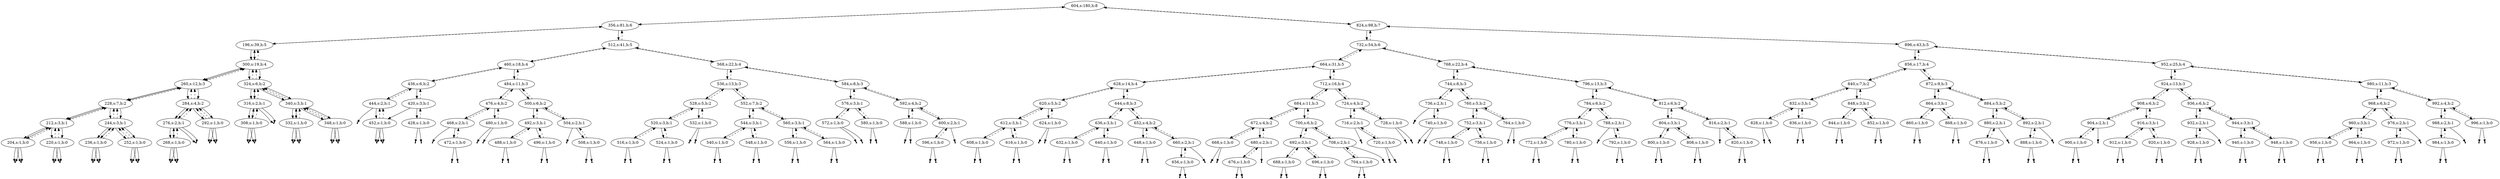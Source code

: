 digraph Blahblah{
{rank = same ; "604"};
nulll204 [shape=point];
204 -> nulll204;
204[label="204,s:1,h:0"];
204 -> 212[style=dashed];
nullr204 [shape=point];
204 -> nullr204;
212 -> 204;
212[label="212,s:3,h:1"];
212 -> 228[style=dashed];
nulll220 [shape=point];
220 -> nulll220;
220[label="220,s:1,h:0"];
220 -> 212[style=dashed];
nullr220 [shape=point];
220 -> nullr220;
212 -> 220;
228 -> 212;
228[label="228,s:7,h:2"];
228 -> 260[style=dashed];
nulll236 [shape=point];
236 -> nulll236;
236[label="236,s:1,h:0"];
236 -> 244[style=dashed];
nullr236 [shape=point];
236 -> nullr236;
244 -> 236;
244[label="244,s:3,h:1"];
244 -> 228[style=dashed];
nulll252 [shape=point];
252 -> nulll252;
252[label="252,s:1,h:0"];
252 -> 244[style=dashed];
nullr252 [shape=point];
252 -> nullr252;
244 -> 252;
228 -> 244;
260 -> 228;
260[label="260,s:12,h:3"];
260 -> 300[style=dashed];
nulll268 [shape=point];
268 -> nulll268;
268[label="268,s:1,h:0"];
268 -> 276[style=dashed];
nullr268 [shape=point];
268 -> nullr268;
276 -> 268;
276[label="276,s:2,h:1"];
276 -> 284[style=dashed];
nullr276 [shape=point];
276 -> nullr276;
284 -> 276;
284[label="284,s:4,h:2"];
284 -> 260[style=dashed];
nulll292 [shape=point];
292 -> nulll292;
292[label="292,s:1,h:0"];
292 -> 284[style=dashed];
nullr292 [shape=point];
292 -> nullr292;
284 -> 292;
260 -> 284;
300 -> 260;
300[label="300,s:19,h:4"];
300 -> 196[style=dashed];
nulll308 [shape=point];
308 -> nulll308;
308[label="308,s:1,h:0"];
308 -> 316[style=dashed];
nullr308 [shape=point];
308 -> nullr308;
316 -> 308;
316[label="316,s:2,h:1"];
316 -> 324[style=dashed];
nullr316 [shape=point];
316 -> nullr316;
324 -> 316;
324[label="324,s:6,h:2"];
324 -> 300[style=dashed];
nulll332 [shape=point];
332 -> nulll332;
332[label="332,s:1,h:0"];
332 -> 340[style=dashed];
nullr332 [shape=point];
332 -> nullr332;
340 -> 332;
340[label="340,s:3,h:1"];
340 -> 324[style=dashed];
nulll348 [shape=point];
348 -> nulll348;
348[label="348,s:1,h:0"];
348 -> 340[style=dashed];
nullr348 [shape=point];
348 -> nullr348;
340 -> 348;
324 -> 340;
300 -> 324;
196 -> 300;
196[label="196,s:39,h:5"];
196 -> 356[style=dashed];
nulll204 [shape=point];
204 -> nulll204;
204[label="204,s:1,h:0"];
204 -> 212[style=dashed];
nullr204 [shape=point];
204 -> nullr204;
212 -> 204;
212[label="212,s:3,h:1"];
212 -> 228[style=dashed];
nulll220 [shape=point];
220 -> nulll220;
220[label="220,s:1,h:0"];
220 -> 212[style=dashed];
nullr220 [shape=point];
220 -> nullr220;
212 -> 220;
228 -> 212;
228[label="228,s:7,h:2"];
228 -> 260[style=dashed];
nulll236 [shape=point];
236 -> nulll236;
236[label="236,s:1,h:0"];
236 -> 244[style=dashed];
nullr236 [shape=point];
236 -> nullr236;
244 -> 236;
244[label="244,s:3,h:1"];
244 -> 228[style=dashed];
nulll252 [shape=point];
252 -> nulll252;
252[label="252,s:1,h:0"];
252 -> 244[style=dashed];
nullr252 [shape=point];
252 -> nullr252;
244 -> 252;
228 -> 244;
260 -> 228;
260[label="260,s:12,h:3"];
260 -> 300[style=dashed];
nulll268 [shape=point];
268 -> nulll268;
268[label="268,s:1,h:0"];
268 -> 276[style=dashed];
nullr268 [shape=point];
268 -> nullr268;
276 -> 268;
276[label="276,s:2,h:1"];
276 -> 284[style=dashed];
nullr276 [shape=point];
276 -> nullr276;
284 -> 276;
284[label="284,s:4,h:2"];
284 -> 260[style=dashed];
nulll292 [shape=point];
292 -> nulll292;
292[label="292,s:1,h:0"];
292 -> 284[style=dashed];
nullr292 [shape=point];
292 -> nullr292;
284 -> 292;
260 -> 284;
300 -> 260;
300[label="300,s:19,h:4"];
300 -> 196[style=dashed];
nulll308 [shape=point];
308 -> nulll308;
308[label="308,s:1,h:0"];
308 -> 316[style=dashed];
nullr308 [shape=point];
308 -> nullr308;
316 -> 308;
316[label="316,s:2,h:1"];
316 -> 324[style=dashed];
nullr316 [shape=point];
316 -> nullr316;
324 -> 316;
324[label="324,s:6,h:2"];
324 -> 300[style=dashed];
nulll332 [shape=point];
332 -> nulll332;
332[label="332,s:1,h:0"];
332 -> 340[style=dashed];
nullr332 [shape=point];
332 -> nullr332;
340 -> 332;
340[label="340,s:3,h:1"];
340 -> 324[style=dashed];
nulll348 [shape=point];
348 -> nulll348;
348[label="348,s:1,h:0"];
348 -> 340[style=dashed];
nullr348 [shape=point];
348 -> nullr348;
340 -> 348;
324 -> 340;
300 -> 324;
196 -> 300;
356 -> 196;
356[label="356,s:81,h:6"];
356 -> 604[style=dashed];
nulll452 [shape=point];
452 -> nulll452;
452[label="452,s:1,h:0"];
452 -> 444[style=dashed];
nullr452 [shape=point];
452 -> nullr452;
420 -> 452;
420[label="420,s:3,h:1"];
420 -> 436[style=dashed];
nulll428 [shape=point];
428 -> nulll428;
428[label="428,s:1,h:0"];
428 -> 420[style=dashed];
nullr428 [shape=point];
428 -> nullr428;
420 -> 428;
436 -> 420;
436[label="436,s:6,h:2"];
436 -> 460[style=dashed];
nulll444 [shape=point];
444 -> nulll444;
444[label="444,s:2,h:1"];
444 -> 436[style=dashed];
nulll452 [shape=point];
452 -> nulll452;
452[label="452,s:1,h:0"];
452 -> 444[style=dashed];
nullr452 [shape=point];
452 -> nullr452;
444 -> 452;
436 -> 444;
460 -> 436;
460[label="460,s:18,h:4"];
460 -> 512[style=dashed];
nulll468 [shape=point];
468 -> nulll468;
468[label="468,s:2,h:1"];
468 -> 476[style=dashed];
nulll472 [shape=point];
472 -> nulll472;
472[label="472,s:1,h:0"];
472 -> 468[style=dashed];
nullr472 [shape=point];
472 -> nullr472;
468 -> 472;
476 -> 468;
476[label="476,s:4,h:2"];
476 -> 484[style=dashed];
nulll480 [shape=point];
480 -> nulll480;
480[label="480,s:1,h:0"];
480 -> 476[style=dashed];
nullr480 [shape=point];
480 -> nullr480;
476 -> 480;
484 -> 476;
484[label="484,s:11,h:3"];
484 -> 460[style=dashed];
nulll488 [shape=point];
488 -> nulll488;
488[label="488,s:1,h:0"];
488 -> 492[style=dashed];
nullr488 [shape=point];
488 -> nullr488;
492 -> 488;
492[label="492,s:3,h:1"];
492 -> 500[style=dashed];
nulll496 [shape=point];
496 -> nulll496;
496[label="496,s:1,h:0"];
496 -> 492[style=dashed];
nullr496 [shape=point];
496 -> nullr496;
492 -> 496;
500 -> 492;
500[label="500,s:6,h:2"];
500 -> 484[style=dashed];
nulll504 [shape=point];
504 -> nulll504;
504[label="504,s:2,h:1"];
504 -> 500[style=dashed];
nulll508 [shape=point];
508 -> nulll508;
508[label="508,s:1,h:0"];
508 -> 504[style=dashed];
nullr508 [shape=point];
508 -> nullr508;
504 -> 508;
500 -> 504;
484 -> 500;
460 -> 484;
512 -> 460;
512[label="512,s:41,h:5"];
512 -> 356[style=dashed];
nulll516 [shape=point];
516 -> nulll516;
516[label="516,s:1,h:0"];
516 -> 520[style=dashed];
nullr516 [shape=point];
516 -> nullr516;
520 -> 516;
520[label="520,s:3,h:1"];
520 -> 528[style=dashed];
nulll524 [shape=point];
524 -> nulll524;
524[label="524,s:1,h:0"];
524 -> 520[style=dashed];
nullr524 [shape=point];
524 -> nullr524;
520 -> 524;
528 -> 520;
528[label="528,s:5,h:2"];
528 -> 536[style=dashed];
nulll532 [shape=point];
532 -> nulll532;
532[label="532,s:1,h:0"];
532 -> 528[style=dashed];
nullr532 [shape=point];
532 -> nullr532;
528 -> 532;
536 -> 528;
536[label="536,s:13,h:3"];
536 -> 568[style=dashed];
nulll540 [shape=point];
540 -> nulll540;
540[label="540,s:1,h:0"];
540 -> 544[style=dashed];
nullr540 [shape=point];
540 -> nullr540;
544 -> 540;
544[label="544,s:3,h:1"];
544 -> 552[style=dashed];
nulll548 [shape=point];
548 -> nulll548;
548[label="548,s:1,h:0"];
548 -> 544[style=dashed];
nullr548 [shape=point];
548 -> nullr548;
544 -> 548;
552 -> 544;
552[label="552,s:7,h:2"];
552 -> 536[style=dashed];
nulll556 [shape=point];
556 -> nulll556;
556[label="556,s:1,h:0"];
556 -> 560[style=dashed];
nullr556 [shape=point];
556 -> nullr556;
560 -> 556;
560[label="560,s:3,h:1"];
560 -> 552[style=dashed];
nulll564 [shape=point];
564 -> nulll564;
564[label="564,s:1,h:0"];
564 -> 560[style=dashed];
nullr564 [shape=point];
564 -> nullr564;
560 -> 564;
552 -> 560;
536 -> 552;
568 -> 536;
568[label="568,s:22,h:4"];
568 -> 512[style=dashed];
nulll572 [shape=point];
572 -> nulll572;
572[label="572,s:1,h:0"];
572 -> 576[style=dashed];
nullr572 [shape=point];
572 -> nullr572;
576 -> 572;
576[label="576,s:3,h:1"];
576 -> 584[style=dashed];
nulll580 [shape=point];
580 -> nulll580;
580[label="580,s:1,h:0"];
580 -> 576[style=dashed];
nullr580 [shape=point];
580 -> nullr580;
576 -> 580;
584 -> 576;
584[label="584,s:8,h:3"];
584 -> 568[style=dashed];
nulll588 [shape=point];
588 -> nulll588;
588[label="588,s:1,h:0"];
588 -> 592[style=dashed];
nullr588 [shape=point];
588 -> nullr588;
592 -> 588;
592[label="592,s:4,h:2"];
592 -> 584[style=dashed];
nulll596 [shape=point];
596 -> nulll596;
596[label="596,s:1,h:0"];
596 -> 600[style=dashed];
nullr596 [shape=point];
596 -> nullr596;
600 -> 596;
600[label="600,s:2,h:1"];
600 -> 592[style=dashed];
nullr600 [shape=point];
600 -> nullr600;
592 -> 600;
584 -> 592;
568 -> 584;
512 -> 568;
356 -> 512;
604 -> 356;
604[label="604,s:180,h:8"];
nulll608 [shape=point];
608 -> nulll608;
608[label="608,s:1,h:0"];
608 -> 612[style=dashed];
nullr608 [shape=point];
608 -> nullr608;
612 -> 608;
612[label="612,s:3,h:1"];
612 -> 620[style=dashed];
nulll616 [shape=point];
616 -> nulll616;
616[label="616,s:1,h:0"];
616 -> 612[style=dashed];
nullr616 [shape=point];
616 -> nullr616;
612 -> 616;
620 -> 612;
620[label="620,s:5,h:2"];
620 -> 628[style=dashed];
nulll624 [shape=point];
624 -> nulll624;
624[label="624,s:1,h:0"];
624 -> 620[style=dashed];
nullr624 [shape=point];
624 -> nullr624;
620 -> 624;
628 -> 620;
628[label="628,s:14,h:4"];
628 -> 664[style=dashed];
nulll632 [shape=point];
632 -> nulll632;
632[label="632,s:1,h:0"];
632 -> 636[style=dashed];
nullr632 [shape=point];
632 -> nullr632;
636 -> 632;
636[label="636,s:3,h:1"];
636 -> 644[style=dashed];
nulll640 [shape=point];
640 -> nulll640;
640[label="640,s:1,h:0"];
640 -> 636[style=dashed];
nullr640 [shape=point];
640 -> nullr640;
636 -> 640;
644 -> 636;
644[label="644,s:8,h:3"];
644 -> 628[style=dashed];
nulll648 [shape=point];
648 -> nulll648;
648[label="648,s:1,h:0"];
648 -> 652[style=dashed];
nullr648 [shape=point];
648 -> nullr648;
652 -> 648;
652[label="652,s:4,h:2"];
652 -> 644[style=dashed];
nulll656 [shape=point];
656 -> nulll656;
656[label="656,s:1,h:0"];
656 -> 660[style=dashed];
nullr656 [shape=point];
656 -> nullr656;
660 -> 656;
660[label="660,s:2,h:1"];
660 -> 652[style=dashed];
nullr660 [shape=point];
660 -> nullr660;
652 -> 660;
644 -> 652;
628 -> 644;
664 -> 628;
664[label="664,s:31,h:5"];
664 -> 732[style=dashed];
nulll668 [shape=point];
668 -> nulll668;
668[label="668,s:1,h:0"];
668 -> 672[style=dashed];
nullr668 [shape=point];
668 -> nullr668;
672 -> 668;
672[label="672,s:4,h:2"];
672 -> 684[style=dashed];
nulll676 [shape=point];
676 -> nulll676;
676[label="676,s:1,h:0"];
676 -> 680[style=dashed];
nullr676 [shape=point];
676 -> nullr676;
680 -> 676;
680[label="680,s:2,h:1"];
680 -> 672[style=dashed];
nullr680 [shape=point];
680 -> nullr680;
672 -> 680;
684 -> 672;
684[label="684,s:11,h:3"];
684 -> 712[style=dashed];
nulll688 [shape=point];
688 -> nulll688;
688[label="688,s:1,h:0"];
688 -> 692[style=dashed];
nullr688 [shape=point];
688 -> nullr688;
692 -> 688;
692[label="692,s:3,h:1"];
692 -> 700[style=dashed];
nulll696 [shape=point];
696 -> nulll696;
696[label="696,s:1,h:0"];
696 -> 692[style=dashed];
nullr696 [shape=point];
696 -> nullr696;
692 -> 696;
700 -> 692;
700[label="700,s:6,h:2"];
700 -> 684[style=dashed];
nulll704 [shape=point];
704 -> nulll704;
704[label="704,s:1,h:0"];
704 -> 708[style=dashed];
nullr704 [shape=point];
704 -> nullr704;
708 -> 704;
708[label="708,s:2,h:1"];
708 -> 700[style=dashed];
nullr708 [shape=point];
708 -> nullr708;
700 -> 708;
684 -> 700;
712 -> 684;
712[label="712,s:16,h:4"];
712 -> 664[style=dashed];
nulll716 [shape=point];
716 -> nulll716;
716[label="716,s:2,h:1"];
716 -> 724[style=dashed];
nulll720 [shape=point];
720 -> nulll720;
720[label="720,s:1,h:0"];
720 -> 716[style=dashed];
nullr720 [shape=point];
720 -> nullr720;
716 -> 720;
724 -> 716;
724[label="724,s:4,h:2"];
724 -> 712[style=dashed];
nulll728 [shape=point];
728 -> nulll728;
728[label="728,s:1,h:0"];
728 -> 724[style=dashed];
nullr728 [shape=point];
728 -> nullr728;
724 -> 728;
712 -> 724;
664 -> 712;
732 -> 664;
732[label="732,s:54,h:6"];
732 -> 824[style=dashed];
nulll736 [shape=point];
736 -> nulll736;
736[label="736,s:2,h:1"];
736 -> 744[style=dashed];
nulll740 [shape=point];
740 -> nulll740;
740[label="740,s:1,h:0"];
740 -> 736[style=dashed];
nullr740 [shape=point];
740 -> nullr740;
736 -> 740;
744 -> 736;
744[label="744,s:8,h:3"];
744 -> 768[style=dashed];
nulll748 [shape=point];
748 -> nulll748;
748[label="748,s:1,h:0"];
748 -> 752[style=dashed];
nullr748 [shape=point];
748 -> nullr748;
752 -> 748;
752[label="752,s:3,h:1"];
752 -> 760[style=dashed];
nulll756 [shape=point];
756 -> nulll756;
756[label="756,s:1,h:0"];
756 -> 752[style=dashed];
nullr756 [shape=point];
756 -> nullr756;
752 -> 756;
760 -> 752;
760[label="760,s:5,h:2"];
760 -> 744[style=dashed];
nulll764 [shape=point];
764 -> nulll764;
764[label="764,s:1,h:0"];
764 -> 760[style=dashed];
nullr764 [shape=point];
764 -> nullr764;
760 -> 764;
744 -> 760;
768 -> 744;
768[label="768,s:22,h:4"];
768 -> 732[style=dashed];
nulll772 [shape=point];
772 -> nulll772;
772[label="772,s:1,h:0"];
772 -> 776[style=dashed];
nullr772 [shape=point];
772 -> nullr772;
776 -> 772;
776[label="776,s:3,h:1"];
776 -> 784[style=dashed];
nulll780 [shape=point];
780 -> nulll780;
780[label="780,s:1,h:0"];
780 -> 776[style=dashed];
nullr780 [shape=point];
780 -> nullr780;
776 -> 780;
784 -> 776;
784[label="784,s:6,h:2"];
784 -> 796[style=dashed];
nulll788 [shape=point];
788 -> nulll788;
788[label="788,s:2,h:1"];
788 -> 784[style=dashed];
nulll792 [shape=point];
792 -> nulll792;
792[label="792,s:1,h:0"];
792 -> 788[style=dashed];
nullr792 [shape=point];
792 -> nullr792;
788 -> 792;
784 -> 788;
796 -> 784;
796[label="796,s:13,h:3"];
796 -> 768[style=dashed];
nulll800 [shape=point];
800 -> nulll800;
800[label="800,s:1,h:0"];
800 -> 804[style=dashed];
nullr800 [shape=point];
800 -> nullr800;
804 -> 800;
804[label="804,s:3,h:1"];
804 -> 812[style=dashed];
nulll808 [shape=point];
808 -> nulll808;
808[label="808,s:1,h:0"];
808 -> 804[style=dashed];
nullr808 [shape=point];
808 -> nullr808;
804 -> 808;
812 -> 804;
812[label="812,s:6,h:2"];
812 -> 796[style=dashed];
nulll816 [shape=point];
816 -> nulll816;
816[label="816,s:2,h:1"];
816 -> 812[style=dashed];
nulll820 [shape=point];
820 -> nulll820;
820[label="820,s:1,h:0"];
820 -> 816[style=dashed];
nullr820 [shape=point];
820 -> nullr820;
816 -> 820;
812 -> 816;
796 -> 812;
768 -> 796;
732 -> 768;
824 -> 732;
824[label="824,s:98,h:7"];
824 -> 604[style=dashed];
nulll828 [shape=point];
828 -> nulll828;
828[label="828,s:1,h:0"];
828 -> 832[style=dashed];
nullr828 [shape=point];
828 -> nullr828;
832 -> 828;
832[label="832,s:3,h:1"];
832 -> 840[style=dashed];
nulll836 [shape=point];
836 -> nulll836;
836[label="836,s:1,h:0"];
836 -> 832[style=dashed];
nullr836 [shape=point];
836 -> nullr836;
832 -> 836;
840 -> 832;
840[label="840,s:7,h:2"];
840 -> 856[style=dashed];
nulll844 [shape=point];
844 -> nulll844;
844[label="844,s:1,h:0"];
844 -> 848[style=dashed];
nullr844 [shape=point];
844 -> nullr844;
848 -> 844;
848[label="848,s:3,h:1"];
848 -> 840[style=dashed];
nulll852 [shape=point];
852 -> nulll852;
852[label="852,s:1,h:0"];
852 -> 848[style=dashed];
nullr852 [shape=point];
852 -> nullr852;
848 -> 852;
840 -> 848;
856 -> 840;
856[label="856,s:17,h:4"];
856 -> 896[style=dashed];
nulll860 [shape=point];
860 -> nulll860;
860[label="860,s:1,h:0"];
860 -> 864[style=dashed];
nullr860 [shape=point];
860 -> nullr860;
864 -> 860;
864[label="864,s:3,h:1"];
864 -> 872[style=dashed];
nulll868 [shape=point];
868 -> nulll868;
868[label="868,s:1,h:0"];
868 -> 864[style=dashed];
nullr868 [shape=point];
868 -> nullr868;
864 -> 868;
872 -> 864;
872[label="872,s:9,h:3"];
872 -> 856[style=dashed];
nulll876 [shape=point];
876 -> nulll876;
876[label="876,s:1,h:0"];
876 -> 880[style=dashed];
nullr876 [shape=point];
876 -> nullr876;
880 -> 876;
880[label="880,s:2,h:1"];
880 -> 884[style=dashed];
nullr880 [shape=point];
880 -> nullr880;
884 -> 880;
884[label="884,s:5,h:2"];
884 -> 872[style=dashed];
nulll888 [shape=point];
888 -> nulll888;
888[label="888,s:1,h:0"];
888 -> 892[style=dashed];
nullr888 [shape=point];
888 -> nullr888;
892 -> 888;
892[label="892,s:2,h:1"];
892 -> 884[style=dashed];
nullr892 [shape=point];
892 -> nullr892;
884 -> 892;
872 -> 884;
856 -> 872;
896 -> 856;
896[label="896,s:43,h:5"];
896 -> 824[style=dashed];
nulll900 [shape=point];
900 -> nulll900;
900[label="900,s:1,h:0"];
900 -> 904[style=dashed];
nullr900 [shape=point];
900 -> nullr900;
904 -> 900;
904[label="904,s:2,h:1"];
904 -> 908[style=dashed];
nullr904 [shape=point];
904 -> nullr904;
908 -> 904;
908[label="908,s:6,h:2"];
908 -> 924[style=dashed];
nulll912 [shape=point];
912 -> nulll912;
912[label="912,s:1,h:0"];
912 -> 916[style=dashed];
nullr912 [shape=point];
912 -> nullr912;
916 -> 912;
916[label="916,s:3,h:1"];
916 -> 908[style=dashed];
nulll920 [shape=point];
920 -> nulll920;
920[label="920,s:1,h:0"];
920 -> 916[style=dashed];
nullr920 [shape=point];
920 -> nullr920;
916 -> 920;
908 -> 916;
924 -> 908;
924[label="924,s:13,h:3"];
924 -> 952[style=dashed];
nulll928 [shape=point];
928 -> nulll928;
928[label="928,s:1,h:0"];
928 -> 932[style=dashed];
nullr928 [shape=point];
928 -> nullr928;
932 -> 928;
932[label="932,s:2,h:1"];
932 -> 936[style=dashed];
nullr932 [shape=point];
932 -> nullr932;
936 -> 932;
936[label="936,s:6,h:2"];
936 -> 924[style=dashed];
nulll940 [shape=point];
940 -> nulll940;
940[label="940,s:1,h:0"];
940 -> 944[style=dashed];
nullr940 [shape=point];
940 -> nullr940;
944 -> 940;
944[label="944,s:3,h:1"];
944 -> 936[style=dashed];
nulll948 [shape=point];
948 -> nulll948;
948[label="948,s:1,h:0"];
948 -> 944[style=dashed];
nullr948 [shape=point];
948 -> nullr948;
944 -> 948;
936 -> 944;
924 -> 936;
952 -> 924;
952[label="952,s:25,h:4"];
952 -> 896[style=dashed];
nulll956 [shape=point];
956 -> nulll956;
956[label="956,s:1,h:0"];
956 -> 960[style=dashed];
nullr956 [shape=point];
956 -> nullr956;
960 -> 956;
960[label="960,s:3,h:1"];
960 -> 968[style=dashed];
nulll964 [shape=point];
964 -> nulll964;
964[label="964,s:1,h:0"];
964 -> 960[style=dashed];
nullr964 [shape=point];
964 -> nullr964;
960 -> 964;
968 -> 960;
968[label="968,s:6,h:2"];
968 -> 980[style=dashed];
nulll972 [shape=point];
972 -> nulll972;
972[label="972,s:1,h:0"];
972 -> 976[style=dashed];
nullr972 [shape=point];
972 -> nullr972;
976 -> 972;
976[label="976,s:2,h:1"];
976 -> 968[style=dashed];
nullr976 [shape=point];
976 -> nullr976;
968 -> 976;
980 -> 968;
980[label="980,s:11,h:3"];
980 -> 952[style=dashed];
nulll984 [shape=point];
984 -> nulll984;
984[label="984,s:1,h:0"];
984 -> 988[style=dashed];
nullr984 [shape=point];
984 -> nullr984;
988 -> 984;
988[label="988,s:2,h:1"];
988 -> 992[style=dashed];
nullr988 [shape=point];
988 -> nullr988;
992 -> 988;
992[label="992,s:4,h:2"];
992 -> 980[style=dashed];
nulll996 [shape=point];
996 -> nulll996;
996[label="996,s:1,h:0"];
996 -> 992[style=dashed];
nullr996 [shape=point];
996 -> nullr996;
992 -> 996;
980 -> 992;
952 -> 980;
896 -> 952;
824 -> 896;
604 -> 824;
}